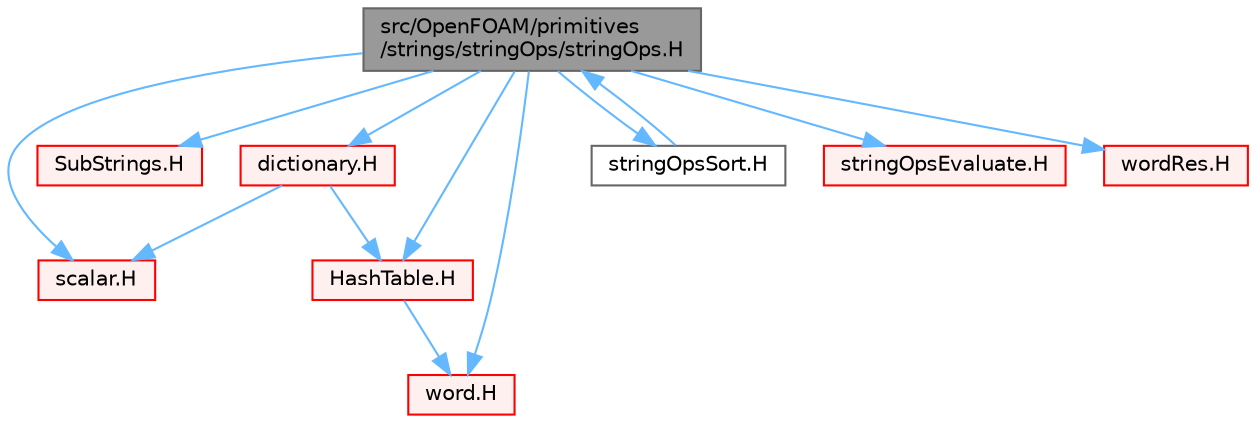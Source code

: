digraph "src/OpenFOAM/primitives/strings/stringOps/stringOps.H"
{
 // LATEX_PDF_SIZE
  bgcolor="transparent";
  edge [fontname=Helvetica,fontsize=10,labelfontname=Helvetica,labelfontsize=10];
  node [fontname=Helvetica,fontsize=10,shape=box,height=0.2,width=0.4];
  Node1 [id="Node000001",label="src/OpenFOAM/primitives\l/strings/stringOps/stringOps.H",height=0.2,width=0.4,color="gray40", fillcolor="grey60", style="filled", fontcolor="black",tooltip=" "];
  Node1 -> Node2 [id="edge1_Node000001_Node000002",color="steelblue1",style="solid",tooltip=" "];
  Node2 [id="Node000002",label="scalar.H",height=0.2,width=0.4,color="red", fillcolor="#FFF0F0", style="filled",URL="$scalar_8H.html",tooltip=" "];
  Node1 -> Node33 [id="edge2_Node000001_Node000033",color="steelblue1",style="solid",tooltip=" "];
  Node33 [id="Node000033",label="SubStrings.H",height=0.2,width=0.4,color="red", fillcolor="#FFF0F0", style="filled",URL="$SubStrings_8H.html",tooltip=" "];
  Node1 -> Node36 [id="edge3_Node000001_Node000036",color="steelblue1",style="solid",tooltip=" "];
  Node36 [id="Node000036",label="dictionary.H",height=0.2,width=0.4,color="red", fillcolor="#FFF0F0", style="filled",URL="$dictionary_8H.html",tooltip=" "];
  Node36 -> Node94 [id="edge4_Node000036_Node000094",color="steelblue1",style="solid",tooltip=" "];
  Node94 [id="Node000094",label="HashTable.H",height=0.2,width=0.4,color="red", fillcolor="#FFF0F0", style="filled",URL="$HashTable_8H.html",tooltip=" "];
  Node94 -> Node15 [id="edge5_Node000094_Node000015",color="steelblue1",style="solid",tooltip=" "];
  Node15 [id="Node000015",label="word.H",height=0.2,width=0.4,color="red", fillcolor="#FFF0F0", style="filled",URL="$word_8H.html",tooltip=" "];
  Node36 -> Node2 [id="edge6_Node000036_Node000002",color="steelblue1",style="solid",tooltip=" "];
  Node1 -> Node94 [id="edge7_Node000001_Node000094",color="steelblue1",style="solid",tooltip=" "];
  Node1 -> Node134 [id="edge8_Node000001_Node000134",color="steelblue1",style="solid",tooltip=" "];
  Node134 [id="Node000134",label="stringOpsSort.H",height=0.2,width=0.4,color="grey40", fillcolor="white", style="filled",URL="$stringOpsSort_8H.html",tooltip="Specialized string sorting."];
  Node134 -> Node1 [id="edge9_Node000134_Node000001",color="steelblue1",style="solid",tooltip=" "];
  Node1 -> Node135 [id="edge10_Node000001_Node000135",color="steelblue1",style="solid",tooltip=" "];
  Node135 [id="Node000135",label="stringOpsEvaluate.H",height=0.2,width=0.4,color="red", fillcolor="#FFF0F0", style="filled",URL="$stringOpsEvaluate_8H.html",tooltip="String expression evaluation."];
  Node1 -> Node15 [id="edge11_Node000001_Node000015",color="steelblue1",style="solid",tooltip=" "];
  Node1 -> Node136 [id="edge12_Node000001_Node000136",color="steelblue1",style="solid",tooltip=" "];
  Node136 [id="Node000136",label="wordRes.H",height=0.2,width=0.4,color="red", fillcolor="#FFF0F0", style="filled",URL="$wordRes_8H.html",tooltip=" "];
}
